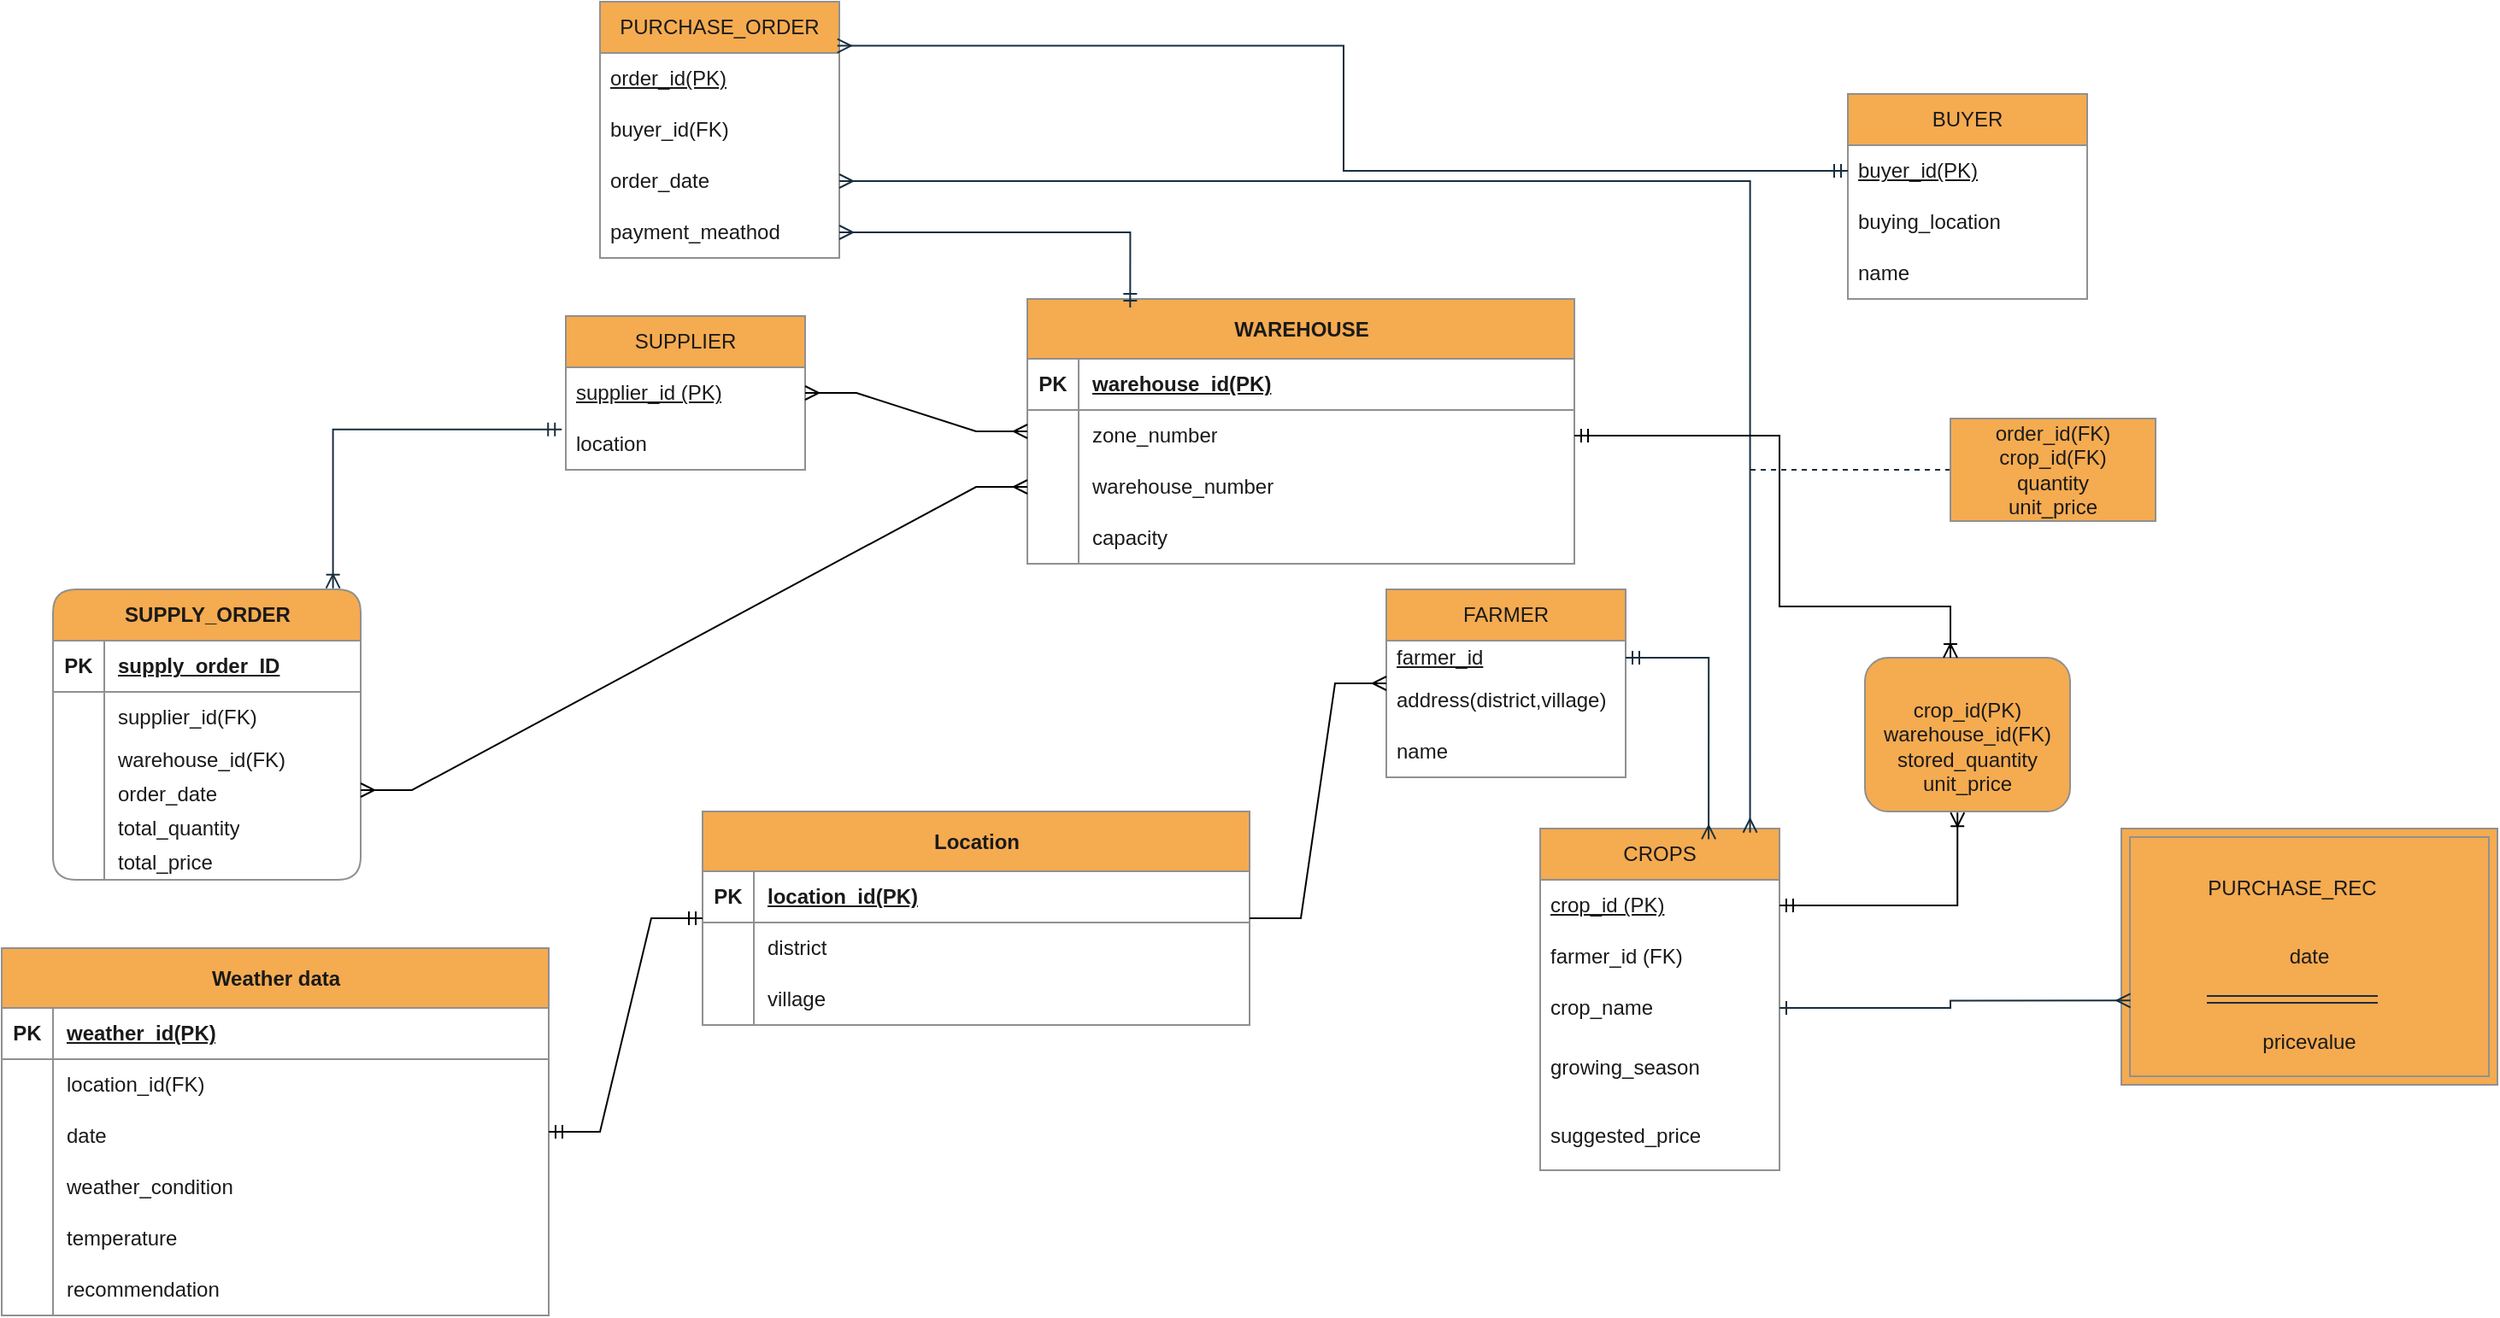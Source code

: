 <mxfile version="25.0.3">
  <diagram name="Page-1" id="OANCLvEyCw6ZL4S_Ftiq">
    <mxGraphModel dx="2550" dy="1837" grid="1" gridSize="10" guides="1" tooltips="1" connect="1" arrows="1" fold="1" page="1" pageScale="1" pageWidth="827" pageHeight="1169" math="0" shadow="0">
      <root>
        <mxCell id="0" />
        <mxCell id="1" parent="0" />
        <mxCell id="FKf2mYU8j4RiyfHHC0_l-1" value="FARMER" style="swimlane;fontStyle=0;childLayout=stackLayout;horizontal=1;startSize=30;horizontalStack=0;resizeParent=1;resizeParentMax=0;resizeLast=0;collapsible=1;marginBottom=0;whiteSpace=wrap;html=1;labelBackgroundColor=none;rounded=0;fillColor=#F5AB50;strokeColor=#909090;fontColor=#1A1A1A;" vertex="1" parent="1">
          <mxGeometry x="440" y="-240" width="140" height="110" as="geometry" />
        </mxCell>
        <mxCell id="FKf2mYU8j4RiyfHHC0_l-2" value="&lt;u&gt;farmer_id&lt;/u&gt;" style="text;strokeColor=none;fillColor=none;align=left;verticalAlign=middle;spacingLeft=4;spacingRight=4;overflow=hidden;points=[[0,0.5],[1,0.5]];portConstraint=eastwest;rotatable=0;whiteSpace=wrap;html=1;labelBackgroundColor=none;rounded=0;fontColor=#1A1A1A;" vertex="1" parent="FKf2mYU8j4RiyfHHC0_l-1">
          <mxGeometry y="30" width="140" height="20" as="geometry" />
        </mxCell>
        <mxCell id="FKf2mYU8j4RiyfHHC0_l-3" value="address(district,village)" style="text;strokeColor=none;fillColor=none;align=left;verticalAlign=middle;spacingLeft=4;spacingRight=4;overflow=hidden;points=[[0,0.5],[1,0.5]];portConstraint=eastwest;rotatable=0;whiteSpace=wrap;html=1;labelBackgroundColor=none;rounded=0;fontColor=#1A1A1A;" vertex="1" parent="FKf2mYU8j4RiyfHHC0_l-1">
          <mxGeometry y="50" width="140" height="30" as="geometry" />
        </mxCell>
        <mxCell id="FKf2mYU8j4RiyfHHC0_l-71" value="name" style="text;strokeColor=none;fillColor=none;align=left;verticalAlign=middle;spacingLeft=4;spacingRight=4;overflow=hidden;points=[[0,0.5],[1,0.5]];portConstraint=eastwest;rotatable=0;whiteSpace=wrap;html=1;labelBackgroundColor=none;rounded=0;fontColor=#1A1A1A;" vertex="1" parent="FKf2mYU8j4RiyfHHC0_l-1">
          <mxGeometry y="80" width="140" height="30" as="geometry" />
        </mxCell>
        <mxCell id="FKf2mYU8j4RiyfHHC0_l-4" value="CROPS" style="swimlane;fontStyle=0;childLayout=stackLayout;horizontal=1;startSize=30;horizontalStack=0;resizeParent=1;resizeParentMax=0;resizeLast=0;collapsible=1;marginBottom=0;whiteSpace=wrap;html=1;labelBackgroundColor=none;rounded=0;fillColor=#F5AB50;strokeColor=#909090;fontColor=#1A1A1A;" vertex="1" parent="1">
          <mxGeometry x="530" y="-100" width="140" height="200" as="geometry" />
        </mxCell>
        <mxCell id="FKf2mYU8j4RiyfHHC0_l-5" value="&lt;u&gt;crop_id (PK)&lt;/u&gt;" style="text;strokeColor=none;fillColor=none;align=left;verticalAlign=middle;spacingLeft=4;spacingRight=4;overflow=hidden;points=[[0,0.5],[1,0.5]];portConstraint=eastwest;rotatable=0;whiteSpace=wrap;html=1;labelBackgroundColor=none;rounded=0;fontColor=#1A1A1A;" vertex="1" parent="FKf2mYU8j4RiyfHHC0_l-4">
          <mxGeometry y="30" width="140" height="30" as="geometry" />
        </mxCell>
        <mxCell id="FKf2mYU8j4RiyfHHC0_l-72" value="farmer_id (FK)" style="text;strokeColor=none;fillColor=none;align=left;verticalAlign=middle;spacingLeft=4;spacingRight=4;overflow=hidden;points=[[0,0.5],[1,0.5]];portConstraint=eastwest;rotatable=0;whiteSpace=wrap;html=1;labelBackgroundColor=none;rounded=0;fontColor=#1A1A1A;" vertex="1" parent="FKf2mYU8j4RiyfHHC0_l-4">
          <mxGeometry y="60" width="140" height="30" as="geometry" />
        </mxCell>
        <mxCell id="FKf2mYU8j4RiyfHHC0_l-6" value="crop_name" style="text;strokeColor=none;fillColor=none;align=left;verticalAlign=middle;spacingLeft=4;spacingRight=4;overflow=hidden;points=[[0,0.5],[1,0.5]];portConstraint=eastwest;rotatable=0;whiteSpace=wrap;html=1;labelBackgroundColor=none;rounded=0;fontColor=#1A1A1A;" vertex="1" parent="FKf2mYU8j4RiyfHHC0_l-4">
          <mxGeometry y="90" width="140" height="30" as="geometry" />
        </mxCell>
        <mxCell id="FKf2mYU8j4RiyfHHC0_l-7" value="growing_season" style="text;strokeColor=none;fillColor=none;align=left;verticalAlign=middle;spacingLeft=4;spacingRight=4;overflow=hidden;points=[[0,0.5],[1,0.5]];portConstraint=eastwest;rotatable=0;whiteSpace=wrap;html=1;labelBackgroundColor=none;rounded=0;fontColor=#1A1A1A;" vertex="1" parent="FKf2mYU8j4RiyfHHC0_l-4">
          <mxGeometry y="120" width="140" height="40" as="geometry" />
        </mxCell>
        <mxCell id="FKf2mYU8j4RiyfHHC0_l-74" value="suggested_price" style="text;strokeColor=none;fillColor=none;align=left;verticalAlign=middle;spacingLeft=4;spacingRight=4;overflow=hidden;points=[[0,0.5],[1,0.5]];portConstraint=eastwest;rotatable=0;whiteSpace=wrap;html=1;labelBackgroundColor=none;rounded=0;fontColor=#1A1A1A;" vertex="1" parent="FKf2mYU8j4RiyfHHC0_l-4">
          <mxGeometry y="160" width="140" height="40" as="geometry" />
        </mxCell>
        <mxCell id="FKf2mYU8j4RiyfHHC0_l-8" style="edgeStyle=orthogonalEdgeStyle;shape=flexArrow;rounded=0;orthogonalLoop=1;jettySize=auto;html=1;exitX=0.5;exitY=1;exitDx=0;exitDy=0;labelBackgroundColor=none;fontColor=default;strokeColor=#182E3E;" edge="1" parent="1">
          <mxGeometry relative="1" as="geometry">
            <mxPoint x="835" y="-120.0" as="sourcePoint" />
            <mxPoint x="835" y="-120.0" as="targetPoint" />
          </mxGeometry>
        </mxCell>
        <mxCell id="FKf2mYU8j4RiyfHHC0_l-9" style="edgeStyle=orthogonalEdgeStyle;shape=flexArrow;rounded=0;orthogonalLoop=1;jettySize=auto;html=1;exitX=0.5;exitY=1;exitDx=0;exitDy=0;labelBackgroundColor=none;fontColor=default;strokeColor=#182E3E;" edge="1" parent="1">
          <mxGeometry relative="1" as="geometry">
            <mxPoint x="835" y="-120.0" as="sourcePoint" />
            <mxPoint x="835" y="-120.0" as="targetPoint" />
          </mxGeometry>
        </mxCell>
        <mxCell id="FKf2mYU8j4RiyfHHC0_l-14" value="SUPPLIER" style="swimlane;fontStyle=0;childLayout=stackLayout;horizontal=1;startSize=30;horizontalStack=0;resizeParent=1;resizeParentMax=0;resizeLast=0;collapsible=1;marginBottom=0;whiteSpace=wrap;html=1;labelBackgroundColor=none;rounded=0;fillColor=#F5AB50;strokeColor=#909090;fontColor=#1A1A1A;" vertex="1" parent="1">
          <mxGeometry x="-40" y="-400" width="140" height="90" as="geometry" />
        </mxCell>
        <mxCell id="FKf2mYU8j4RiyfHHC0_l-15" value="&lt;u&gt;supplier_id (PK)&lt;/u&gt;" style="text;strokeColor=none;fillColor=none;align=left;verticalAlign=middle;spacingLeft=4;spacingRight=4;overflow=hidden;points=[[0,0.5],[1,0.5]];portConstraint=eastwest;rotatable=0;whiteSpace=wrap;html=1;labelBackgroundColor=none;rounded=0;fontColor=#1A1A1A;" vertex="1" parent="FKf2mYU8j4RiyfHHC0_l-14">
          <mxGeometry y="30" width="140" height="30" as="geometry" />
        </mxCell>
        <mxCell id="FKf2mYU8j4RiyfHHC0_l-16" value="location" style="text;strokeColor=none;fillColor=none;align=left;verticalAlign=middle;spacingLeft=4;spacingRight=4;overflow=hidden;points=[[0,0.5],[1,0.5]];portConstraint=eastwest;rotatable=0;whiteSpace=wrap;html=1;labelBackgroundColor=none;rounded=0;fontColor=#1A1A1A;" vertex="1" parent="FKf2mYU8j4RiyfHHC0_l-14">
          <mxGeometry y="60" width="140" height="30" as="geometry" />
        </mxCell>
        <mxCell id="FKf2mYU8j4RiyfHHC0_l-18" value="PURCHASE_ORDER" style="swimlane;fontStyle=0;childLayout=stackLayout;horizontal=1;startSize=30;horizontalStack=0;resizeParent=1;resizeParentMax=0;resizeLast=0;collapsible=1;marginBottom=0;whiteSpace=wrap;html=1;labelBackgroundColor=none;rounded=0;fillColor=#F5AB50;strokeColor=#909090;fontColor=#1A1A1A;" vertex="1" parent="1">
          <mxGeometry x="-20" y="-584" width="140" height="150" as="geometry" />
        </mxCell>
        <mxCell id="FKf2mYU8j4RiyfHHC0_l-19" value="&lt;u&gt;order_id(PK)&lt;/u&gt;" style="text;strokeColor=none;fillColor=none;align=left;verticalAlign=middle;spacingLeft=4;spacingRight=4;overflow=hidden;points=[[0,0.5],[1,0.5]];portConstraint=eastwest;rotatable=0;whiteSpace=wrap;html=1;labelBackgroundColor=none;rounded=0;fontColor=#1A1A1A;" vertex="1" parent="FKf2mYU8j4RiyfHHC0_l-18">
          <mxGeometry y="30" width="140" height="30" as="geometry" />
        </mxCell>
        <mxCell id="FKf2mYU8j4RiyfHHC0_l-78" value="buyer_id(FK)" style="text;strokeColor=none;fillColor=none;align=left;verticalAlign=middle;spacingLeft=4;spacingRight=4;overflow=hidden;points=[[0,0.5],[1,0.5]];portConstraint=eastwest;rotatable=0;whiteSpace=wrap;html=1;labelBackgroundColor=none;rounded=0;fontColor=#1A1A1A;" vertex="1" parent="FKf2mYU8j4RiyfHHC0_l-18">
          <mxGeometry y="60" width="140" height="30" as="geometry" />
        </mxCell>
        <mxCell id="FKf2mYU8j4RiyfHHC0_l-20" value="order_date" style="text;strokeColor=none;fillColor=none;align=left;verticalAlign=middle;spacingLeft=4;spacingRight=4;overflow=hidden;points=[[0,0.5],[1,0.5]];portConstraint=eastwest;rotatable=0;whiteSpace=wrap;html=1;labelBackgroundColor=none;rounded=0;fontColor=#1A1A1A;" vertex="1" parent="FKf2mYU8j4RiyfHHC0_l-18">
          <mxGeometry y="90" width="140" height="30" as="geometry" />
        </mxCell>
        <mxCell id="FKf2mYU8j4RiyfHHC0_l-21" value="payment_meathod" style="text;strokeColor=none;fillColor=none;align=left;verticalAlign=middle;spacingLeft=4;spacingRight=4;overflow=hidden;points=[[0,0.5],[1,0.5]];portConstraint=eastwest;rotatable=0;whiteSpace=wrap;html=1;labelBackgroundColor=none;rounded=0;fontColor=#1A1A1A;" vertex="1" parent="FKf2mYU8j4RiyfHHC0_l-18">
          <mxGeometry y="120" width="140" height="30" as="geometry" />
        </mxCell>
        <mxCell id="FKf2mYU8j4RiyfHHC0_l-22" value="BUYER" style="swimlane;fontStyle=0;childLayout=stackLayout;horizontal=1;startSize=30;horizontalStack=0;resizeParent=1;resizeParentMax=0;resizeLast=0;collapsible=1;marginBottom=0;whiteSpace=wrap;html=1;labelBackgroundColor=none;rounded=0;fillColor=#F5AB50;strokeColor=#909090;fontColor=#1A1A1A;" vertex="1" parent="1">
          <mxGeometry x="710" y="-530" width="140" height="120" as="geometry" />
        </mxCell>
        <mxCell id="FKf2mYU8j4RiyfHHC0_l-23" value="&lt;u&gt;buyer_id(PK)&lt;/u&gt;" style="text;strokeColor=none;fillColor=none;align=left;verticalAlign=middle;spacingLeft=4;spacingRight=4;overflow=hidden;points=[[0,0.5],[1,0.5]];portConstraint=eastwest;rotatable=0;whiteSpace=wrap;html=1;labelBackgroundColor=none;rounded=0;fontColor=#1A1A1A;" vertex="1" parent="FKf2mYU8j4RiyfHHC0_l-22">
          <mxGeometry y="30" width="140" height="30" as="geometry" />
        </mxCell>
        <mxCell id="FKf2mYU8j4RiyfHHC0_l-24" value="buying_location" style="text;strokeColor=none;fillColor=none;align=left;verticalAlign=middle;spacingLeft=4;spacingRight=4;overflow=hidden;points=[[0,0.5],[1,0.5]];portConstraint=eastwest;rotatable=0;whiteSpace=wrap;html=1;labelBackgroundColor=none;rounded=0;fontColor=#1A1A1A;" vertex="1" parent="FKf2mYU8j4RiyfHHC0_l-22">
          <mxGeometry y="60" width="140" height="30" as="geometry" />
        </mxCell>
        <mxCell id="FKf2mYU8j4RiyfHHC0_l-77" value="name" style="text;strokeColor=none;fillColor=none;align=left;verticalAlign=middle;spacingLeft=4;spacingRight=4;overflow=hidden;points=[[0,0.5],[1,0.5]];portConstraint=eastwest;rotatable=0;whiteSpace=wrap;html=1;labelBackgroundColor=none;rounded=0;fontColor=#1A1A1A;" vertex="1" parent="FKf2mYU8j4RiyfHHC0_l-22">
          <mxGeometry y="90" width="140" height="30" as="geometry" />
        </mxCell>
        <mxCell id="FKf2mYU8j4RiyfHHC0_l-25" style="edgeStyle=orthogonalEdgeStyle;rounded=0;orthogonalLoop=1;jettySize=auto;html=1;entryX=-0.017;entryY=0.212;entryDx=0;entryDy=0;entryPerimeter=0;startArrow=ERoneToMany;startFill=0;endArrow=ERmandOne;endFill=0;exitX=0.91;exitY=-0.004;exitDx=0;exitDy=0;exitPerimeter=0;labelBackgroundColor=none;fontColor=default;strokeColor=#182E3E;" edge="1" parent="1" source="FKf2mYU8j4RiyfHHC0_l-28" target="FKf2mYU8j4RiyfHHC0_l-16">
          <mxGeometry relative="1" as="geometry">
            <mxPoint x="-150" y="-205" as="sourcePoint" />
          </mxGeometry>
        </mxCell>
        <mxCell id="FKf2mYU8j4RiyfHHC0_l-27" style="edgeStyle=orthogonalEdgeStyle;rounded=0;orthogonalLoop=1;jettySize=auto;html=1;exitX=0;exitY=0.5;exitDx=0;exitDy=0;entryX=0.992;entryY=0.172;entryDx=0;entryDy=0;entryPerimeter=0;endArrow=ERmany;endFill=0;startArrow=ERmandOne;startFill=0;labelBackgroundColor=none;fontColor=default;strokeColor=#182E3E;" edge="1" parent="1" source="FKf2mYU8j4RiyfHHC0_l-23" target="FKf2mYU8j4RiyfHHC0_l-18">
          <mxGeometry relative="1" as="geometry" />
        </mxCell>
        <mxCell id="FKf2mYU8j4RiyfHHC0_l-28" value="SUPPLY_ORDER" style="shape=table;startSize=30;container=1;collapsible=1;childLayout=tableLayout;fixedRows=1;rowLines=0;fontStyle=1;align=center;resizeLast=1;html=1;labelBackgroundColor=none;rounded=1;fillColor=#F5AB50;strokeColor=#909090;fontColor=#1A1A1A;" vertex="1" parent="1">
          <mxGeometry x="-340" y="-240" width="180" height="170" as="geometry" />
        </mxCell>
        <mxCell id="FKf2mYU8j4RiyfHHC0_l-29" value="" style="shape=tableRow;horizontal=0;startSize=0;swimlaneHead=0;swimlaneBody=0;fillColor=none;collapsible=0;dropTarget=0;points=[[0,0.5],[1,0.5]];portConstraint=eastwest;top=0;left=0;right=0;bottom=1;labelBackgroundColor=none;rounded=0;strokeColor=#909090;fontColor=#1A1A1A;" vertex="1" parent="FKf2mYU8j4RiyfHHC0_l-28">
          <mxGeometry y="30" width="180" height="30" as="geometry" />
        </mxCell>
        <mxCell id="FKf2mYU8j4RiyfHHC0_l-30" value="PK" style="shape=partialRectangle;connectable=0;fillColor=none;top=0;left=0;bottom=0;right=0;fontStyle=1;overflow=hidden;whiteSpace=wrap;html=1;labelBackgroundColor=none;rounded=0;strokeColor=#909090;fontColor=#1A1A1A;" vertex="1" parent="FKf2mYU8j4RiyfHHC0_l-29">
          <mxGeometry width="30" height="30" as="geometry">
            <mxRectangle width="30" height="30" as="alternateBounds" />
          </mxGeometry>
        </mxCell>
        <mxCell id="FKf2mYU8j4RiyfHHC0_l-31" value="supply_order_ID" style="shape=partialRectangle;connectable=0;fillColor=none;top=0;left=0;bottom=0;right=0;align=left;spacingLeft=6;fontStyle=5;overflow=hidden;whiteSpace=wrap;html=1;labelBackgroundColor=none;rounded=0;strokeColor=#909090;fontColor=#1A1A1A;" vertex="1" parent="FKf2mYU8j4RiyfHHC0_l-29">
          <mxGeometry x="30" width="150" height="30" as="geometry">
            <mxRectangle width="150" height="30" as="alternateBounds" />
          </mxGeometry>
        </mxCell>
        <mxCell id="FKf2mYU8j4RiyfHHC0_l-32" value="" style="shape=tableRow;horizontal=0;startSize=0;swimlaneHead=0;swimlaneBody=0;fillColor=none;collapsible=0;dropTarget=0;points=[[0,0.5],[1,0.5]];portConstraint=eastwest;top=0;left=0;right=0;bottom=0;labelBackgroundColor=none;rounded=0;strokeColor=#909090;fontColor=#1A1A1A;" vertex="1" parent="FKf2mYU8j4RiyfHHC0_l-28">
          <mxGeometry y="60" width="180" height="30" as="geometry" />
        </mxCell>
        <mxCell id="FKf2mYU8j4RiyfHHC0_l-33" value="" style="shape=partialRectangle;connectable=0;fillColor=none;top=0;left=0;bottom=0;right=0;editable=1;overflow=hidden;whiteSpace=wrap;html=1;labelBackgroundColor=none;rounded=0;strokeColor=#909090;fontColor=#1A1A1A;" vertex="1" parent="FKf2mYU8j4RiyfHHC0_l-32">
          <mxGeometry width="30" height="30" as="geometry">
            <mxRectangle width="30" height="30" as="alternateBounds" />
          </mxGeometry>
        </mxCell>
        <mxCell id="FKf2mYU8j4RiyfHHC0_l-34" value="supplier_id(FK)" style="shape=partialRectangle;connectable=0;fillColor=none;top=0;left=0;bottom=0;right=0;align=left;spacingLeft=6;overflow=hidden;whiteSpace=wrap;html=1;labelBackgroundColor=none;rounded=0;strokeColor=#909090;fontColor=#1A1A1A;" vertex="1" parent="FKf2mYU8j4RiyfHHC0_l-32">
          <mxGeometry x="30" width="150" height="30" as="geometry">
            <mxRectangle width="150" height="30" as="alternateBounds" />
          </mxGeometry>
        </mxCell>
        <mxCell id="FKf2mYU8j4RiyfHHC0_l-35" value="" style="shape=tableRow;horizontal=0;startSize=0;swimlaneHead=0;swimlaneBody=0;fillColor=none;collapsible=0;dropTarget=0;points=[[0,0.5],[1,0.5]];portConstraint=eastwest;top=0;left=0;right=0;bottom=0;labelBackgroundColor=none;rounded=0;strokeColor=#909090;fontColor=#1A1A1A;" vertex="1" parent="FKf2mYU8j4RiyfHHC0_l-28">
          <mxGeometry y="90" width="180" height="20" as="geometry" />
        </mxCell>
        <mxCell id="FKf2mYU8j4RiyfHHC0_l-36" value="" style="shape=partialRectangle;connectable=0;fillColor=none;top=0;left=0;bottom=0;right=0;editable=1;overflow=hidden;whiteSpace=wrap;html=1;labelBackgroundColor=none;rounded=0;strokeColor=#909090;fontColor=#1A1A1A;" vertex="1" parent="FKf2mYU8j4RiyfHHC0_l-35">
          <mxGeometry width="30" height="20" as="geometry">
            <mxRectangle width="30" height="20" as="alternateBounds" />
          </mxGeometry>
        </mxCell>
        <mxCell id="FKf2mYU8j4RiyfHHC0_l-37" value="warehouse_id(FK)" style="shape=partialRectangle;connectable=0;fillColor=none;top=0;left=0;bottom=0;right=0;align=left;spacingLeft=6;overflow=hidden;whiteSpace=wrap;html=1;labelBackgroundColor=none;rounded=0;strokeColor=#909090;fontColor=#1A1A1A;" vertex="1" parent="FKf2mYU8j4RiyfHHC0_l-35">
          <mxGeometry x="30" width="150" height="20" as="geometry">
            <mxRectangle width="150" height="20" as="alternateBounds" />
          </mxGeometry>
        </mxCell>
        <mxCell id="FKf2mYU8j4RiyfHHC0_l-82" style="shape=tableRow;horizontal=0;startSize=0;swimlaneHead=0;swimlaneBody=0;fillColor=none;collapsible=0;dropTarget=0;points=[[0,0.5],[1,0.5]];portConstraint=eastwest;top=0;left=0;right=0;bottom=0;labelBackgroundColor=none;rounded=0;strokeColor=#909090;fontColor=#1A1A1A;" vertex="1" parent="FKf2mYU8j4RiyfHHC0_l-28">
          <mxGeometry y="110" width="180" height="20" as="geometry" />
        </mxCell>
        <mxCell id="FKf2mYU8j4RiyfHHC0_l-83" style="shape=partialRectangle;connectable=0;fillColor=none;top=0;left=0;bottom=0;right=0;editable=1;overflow=hidden;whiteSpace=wrap;html=1;labelBackgroundColor=none;rounded=0;strokeColor=#909090;fontColor=#1A1A1A;" vertex="1" parent="FKf2mYU8j4RiyfHHC0_l-82">
          <mxGeometry width="30" height="20" as="geometry">
            <mxRectangle width="30" height="20" as="alternateBounds" />
          </mxGeometry>
        </mxCell>
        <mxCell id="FKf2mYU8j4RiyfHHC0_l-84" value="order_date" style="shape=partialRectangle;connectable=0;fillColor=none;top=0;left=0;bottom=0;right=0;align=left;spacingLeft=6;overflow=hidden;whiteSpace=wrap;html=1;labelBackgroundColor=none;rounded=0;strokeColor=#909090;fontColor=#1A1A1A;" vertex="1" parent="FKf2mYU8j4RiyfHHC0_l-82">
          <mxGeometry x="30" width="150" height="20" as="geometry">
            <mxRectangle width="150" height="20" as="alternateBounds" />
          </mxGeometry>
        </mxCell>
        <mxCell id="FKf2mYU8j4RiyfHHC0_l-79" style="shape=tableRow;horizontal=0;startSize=0;swimlaneHead=0;swimlaneBody=0;fillColor=none;collapsible=0;dropTarget=0;points=[[0,0.5],[1,0.5]];portConstraint=eastwest;top=0;left=0;right=0;bottom=0;labelBackgroundColor=none;rounded=0;strokeColor=#909090;fontColor=#1A1A1A;" vertex="1" parent="FKf2mYU8j4RiyfHHC0_l-28">
          <mxGeometry y="130" width="180" height="20" as="geometry" />
        </mxCell>
        <mxCell id="FKf2mYU8j4RiyfHHC0_l-80" style="shape=partialRectangle;connectable=0;fillColor=none;top=0;left=0;bottom=0;right=0;editable=1;overflow=hidden;whiteSpace=wrap;html=1;labelBackgroundColor=none;rounded=0;strokeColor=#909090;fontColor=#1A1A1A;" vertex="1" parent="FKf2mYU8j4RiyfHHC0_l-79">
          <mxGeometry width="30" height="20" as="geometry">
            <mxRectangle width="30" height="20" as="alternateBounds" />
          </mxGeometry>
        </mxCell>
        <mxCell id="FKf2mYU8j4RiyfHHC0_l-81" value="total_quantity" style="shape=partialRectangle;connectable=0;fillColor=none;top=0;left=0;bottom=0;right=0;align=left;spacingLeft=6;overflow=hidden;whiteSpace=wrap;html=1;labelBackgroundColor=none;rounded=0;strokeColor=#909090;fontColor=#1A1A1A;" vertex="1" parent="FKf2mYU8j4RiyfHHC0_l-79">
          <mxGeometry x="30" width="150" height="20" as="geometry">
            <mxRectangle width="150" height="20" as="alternateBounds" />
          </mxGeometry>
        </mxCell>
        <mxCell id="FKf2mYU8j4RiyfHHC0_l-85" style="shape=tableRow;horizontal=0;startSize=0;swimlaneHead=0;swimlaneBody=0;fillColor=none;collapsible=0;dropTarget=0;points=[[0,0.5],[1,0.5]];portConstraint=eastwest;top=0;left=0;right=0;bottom=0;labelBackgroundColor=none;rounded=0;strokeColor=#909090;fontColor=#1A1A1A;" vertex="1" parent="FKf2mYU8j4RiyfHHC0_l-28">
          <mxGeometry y="150" width="180" height="20" as="geometry" />
        </mxCell>
        <mxCell id="FKf2mYU8j4RiyfHHC0_l-86" style="shape=partialRectangle;connectable=0;fillColor=none;top=0;left=0;bottom=0;right=0;editable=1;overflow=hidden;whiteSpace=wrap;html=1;labelBackgroundColor=none;rounded=0;strokeColor=#909090;fontColor=#1A1A1A;" vertex="1" parent="FKf2mYU8j4RiyfHHC0_l-85">
          <mxGeometry width="30" height="20" as="geometry">
            <mxRectangle width="30" height="20" as="alternateBounds" />
          </mxGeometry>
        </mxCell>
        <mxCell id="FKf2mYU8j4RiyfHHC0_l-87" value="total_price" style="shape=partialRectangle;connectable=0;fillColor=none;top=0;left=0;bottom=0;right=0;align=left;spacingLeft=6;overflow=hidden;whiteSpace=wrap;html=1;labelBackgroundColor=none;rounded=0;strokeColor=#909090;fontColor=#1A1A1A;" vertex="1" parent="FKf2mYU8j4RiyfHHC0_l-85">
          <mxGeometry x="30" width="150" height="20" as="geometry">
            <mxRectangle width="150" height="20" as="alternateBounds" />
          </mxGeometry>
        </mxCell>
        <mxCell id="FKf2mYU8j4RiyfHHC0_l-39" style="edgeStyle=orthogonalEdgeStyle;rounded=0;orthogonalLoop=1;jettySize=auto;html=1;entryX=0.877;entryY=0.012;entryDx=0;entryDy=0;entryPerimeter=0;endArrow=ERmany;endFill=0;startArrow=ERmany;startFill=0;labelBackgroundColor=none;fontColor=default;strokeColor=#182E3E;" edge="1" parent="1" source="FKf2mYU8j4RiyfHHC0_l-20" target="FKf2mYU8j4RiyfHHC0_l-4">
          <mxGeometry relative="1" as="geometry" />
        </mxCell>
        <mxCell id="FKf2mYU8j4RiyfHHC0_l-40" value="WAREHOUSE" style="shape=table;startSize=35;container=1;collapsible=1;childLayout=tableLayout;fixedRows=1;rowLines=0;fontStyle=1;align=center;resizeLast=1;html=1;labelBackgroundColor=none;rounded=0;fillColor=#F5AB50;strokeColor=#909090;fontColor=#1A1A1A;" vertex="1" parent="1">
          <mxGeometry x="230" y="-410" width="320" height="155" as="geometry" />
        </mxCell>
        <mxCell id="FKf2mYU8j4RiyfHHC0_l-41" value="" style="shape=tableRow;horizontal=0;startSize=0;swimlaneHead=0;swimlaneBody=0;fillColor=none;collapsible=0;dropTarget=0;points=[[0,0.5],[1,0.5]];portConstraint=eastwest;top=0;left=0;right=0;bottom=1;labelBackgroundColor=none;rounded=0;strokeColor=#909090;fontColor=#1A1A1A;" vertex="1" parent="FKf2mYU8j4RiyfHHC0_l-40">
          <mxGeometry y="35" width="320" height="30" as="geometry" />
        </mxCell>
        <mxCell id="FKf2mYU8j4RiyfHHC0_l-42" value="PK" style="shape=partialRectangle;connectable=0;fillColor=none;top=0;left=0;bottom=0;right=0;fontStyle=1;overflow=hidden;whiteSpace=wrap;html=1;labelBackgroundColor=none;rounded=0;strokeColor=#909090;fontColor=#1A1A1A;" vertex="1" parent="FKf2mYU8j4RiyfHHC0_l-41">
          <mxGeometry width="30" height="30" as="geometry">
            <mxRectangle width="30" height="30" as="alternateBounds" />
          </mxGeometry>
        </mxCell>
        <mxCell id="FKf2mYU8j4RiyfHHC0_l-43" value="warehouse_id(PK)" style="shape=partialRectangle;connectable=0;fillColor=none;top=0;left=0;bottom=0;right=0;align=left;spacingLeft=6;fontStyle=5;overflow=hidden;whiteSpace=wrap;html=1;labelBackgroundColor=none;rounded=0;strokeColor=#909090;fontColor=#1A1A1A;" vertex="1" parent="FKf2mYU8j4RiyfHHC0_l-41">
          <mxGeometry x="30" width="290" height="30" as="geometry">
            <mxRectangle width="290" height="30" as="alternateBounds" />
          </mxGeometry>
        </mxCell>
        <mxCell id="FKf2mYU8j4RiyfHHC0_l-44" value="" style="shape=tableRow;horizontal=0;startSize=0;swimlaneHead=0;swimlaneBody=0;fillColor=none;collapsible=0;dropTarget=0;points=[[0,0.5],[1,0.5]];portConstraint=eastwest;top=0;left=0;right=0;bottom=0;labelBackgroundColor=none;rounded=0;strokeColor=#909090;fontColor=#1A1A1A;" vertex="1" parent="FKf2mYU8j4RiyfHHC0_l-40">
          <mxGeometry y="65" width="320" height="30" as="geometry" />
        </mxCell>
        <mxCell id="FKf2mYU8j4RiyfHHC0_l-45" value="" style="shape=partialRectangle;connectable=0;fillColor=none;top=0;left=0;bottom=0;right=0;editable=1;overflow=hidden;whiteSpace=wrap;html=1;labelBackgroundColor=none;rounded=0;strokeColor=#909090;fontColor=#1A1A1A;" vertex="1" parent="FKf2mYU8j4RiyfHHC0_l-44">
          <mxGeometry width="30" height="30" as="geometry">
            <mxRectangle width="30" height="30" as="alternateBounds" />
          </mxGeometry>
        </mxCell>
        <mxCell id="FKf2mYU8j4RiyfHHC0_l-46" value="zone_number" style="shape=partialRectangle;connectable=0;fillColor=none;top=0;left=0;bottom=0;right=0;align=left;spacingLeft=6;overflow=hidden;whiteSpace=wrap;html=1;labelBackgroundColor=none;rounded=0;strokeColor=#909090;fontColor=#1A1A1A;" vertex="1" parent="FKf2mYU8j4RiyfHHC0_l-44">
          <mxGeometry x="30" width="290" height="30" as="geometry">
            <mxRectangle width="290" height="30" as="alternateBounds" />
          </mxGeometry>
        </mxCell>
        <mxCell id="FKf2mYU8j4RiyfHHC0_l-47" value="" style="shape=tableRow;horizontal=0;startSize=0;swimlaneHead=0;swimlaneBody=0;fillColor=none;collapsible=0;dropTarget=0;points=[[0,0.5],[1,0.5]];portConstraint=eastwest;top=0;left=0;right=0;bottom=0;labelBackgroundColor=none;rounded=0;strokeColor=#909090;fontColor=#1A1A1A;" vertex="1" parent="FKf2mYU8j4RiyfHHC0_l-40">
          <mxGeometry y="95" width="320" height="30" as="geometry" />
        </mxCell>
        <mxCell id="FKf2mYU8j4RiyfHHC0_l-48" value="" style="shape=partialRectangle;connectable=0;fillColor=none;top=0;left=0;bottom=0;right=0;editable=1;overflow=hidden;whiteSpace=wrap;html=1;labelBackgroundColor=none;rounded=0;strokeColor=#909090;fontColor=#1A1A1A;" vertex="1" parent="FKf2mYU8j4RiyfHHC0_l-47">
          <mxGeometry width="30" height="30" as="geometry">
            <mxRectangle width="30" height="30" as="alternateBounds" />
          </mxGeometry>
        </mxCell>
        <mxCell id="FKf2mYU8j4RiyfHHC0_l-49" value="warehouse_number" style="shape=partialRectangle;connectable=0;fillColor=none;top=0;left=0;bottom=0;right=0;align=left;spacingLeft=6;overflow=hidden;whiteSpace=wrap;html=1;labelBackgroundColor=none;rounded=0;strokeColor=#909090;fontColor=#1A1A1A;" vertex="1" parent="FKf2mYU8j4RiyfHHC0_l-47">
          <mxGeometry x="30" width="290" height="30" as="geometry">
            <mxRectangle width="290" height="30" as="alternateBounds" />
          </mxGeometry>
        </mxCell>
        <mxCell id="FKf2mYU8j4RiyfHHC0_l-50" value="" style="shape=tableRow;horizontal=0;startSize=0;swimlaneHead=0;swimlaneBody=0;fillColor=none;collapsible=0;dropTarget=0;points=[[0,0.5],[1,0.5]];portConstraint=eastwest;top=0;left=0;right=0;bottom=0;labelBackgroundColor=none;rounded=0;strokeColor=#909090;fontColor=#1A1A1A;" vertex="1" parent="FKf2mYU8j4RiyfHHC0_l-40">
          <mxGeometry y="125" width="320" height="30" as="geometry" />
        </mxCell>
        <mxCell id="FKf2mYU8j4RiyfHHC0_l-51" value="" style="shape=partialRectangle;connectable=0;fillColor=none;top=0;left=0;bottom=0;right=0;editable=1;overflow=hidden;whiteSpace=wrap;html=1;labelBackgroundColor=none;rounded=0;strokeColor=#909090;fontColor=#1A1A1A;" vertex="1" parent="FKf2mYU8j4RiyfHHC0_l-50">
          <mxGeometry width="30" height="30" as="geometry">
            <mxRectangle width="30" height="30" as="alternateBounds" />
          </mxGeometry>
        </mxCell>
        <mxCell id="FKf2mYU8j4RiyfHHC0_l-52" value="capacity" style="shape=partialRectangle;connectable=0;fillColor=none;top=0;left=0;bottom=0;right=0;align=left;spacingLeft=6;overflow=hidden;whiteSpace=wrap;html=1;labelBackgroundColor=none;rounded=0;strokeColor=#909090;fontColor=#1A1A1A;" vertex="1" parent="FKf2mYU8j4RiyfHHC0_l-50">
          <mxGeometry x="30" width="290" height="30" as="geometry">
            <mxRectangle width="290" height="30" as="alternateBounds" />
          </mxGeometry>
        </mxCell>
        <mxCell id="FKf2mYU8j4RiyfHHC0_l-53" style="edgeStyle=orthogonalEdgeStyle;rounded=0;orthogonalLoop=1;jettySize=auto;html=1;exitX=1;exitY=0.5;exitDx=0;exitDy=0;entryX=0.188;entryY=0.032;entryDx=0;entryDy=0;entryPerimeter=0;endArrow=ERmandOne;endFill=0;startArrow=ERmany;startFill=0;labelBackgroundColor=none;fontColor=default;strokeColor=#182E3E;" edge="1" parent="1" source="FKf2mYU8j4RiyfHHC0_l-21" target="FKf2mYU8j4RiyfHHC0_l-40">
          <mxGeometry relative="1" as="geometry">
            <mxPoint x="260" y="-410" as="targetPoint" />
          </mxGeometry>
        </mxCell>
        <mxCell id="FKf2mYU8j4RiyfHHC0_l-55" value="date" style="shape=ext;margin=3;double=1;whiteSpace=wrap;html=1;align=center;labelBackgroundColor=none;rounded=0;fillColor=#F5AB50;strokeColor=#909090;fontColor=#1A1A1A;" vertex="1" parent="1">
          <mxGeometry x="870" y="-100" width="220" height="150" as="geometry" />
        </mxCell>
        <mxCell id="FKf2mYU8j4RiyfHHC0_l-58" value="" style="shape=link;html=1;rounded=0;labelBackgroundColor=none;fontColor=default;strokeColor=#182E3E;" edge="1" parent="1">
          <mxGeometry width="100" relative="1" as="geometry">
            <mxPoint x="920" as="sourcePoint" />
            <mxPoint x="1020" as="targetPoint" />
          </mxGeometry>
        </mxCell>
        <mxCell id="FKf2mYU8j4RiyfHHC0_l-59" value="&lt;font style=&quot;font-size: 12px;&quot;&gt;pricevalue&lt;/font&gt;" style="text;html=1;align=center;verticalAlign=middle;whiteSpace=wrap;rounded=0;labelBackgroundColor=none;fontColor=#1A1A1A;" vertex="1" parent="1">
          <mxGeometry x="950" y="10" width="60" height="30" as="geometry" />
        </mxCell>
        <mxCell id="FKf2mYU8j4RiyfHHC0_l-60" style="edgeStyle=orthogonalEdgeStyle;rounded=0;orthogonalLoop=1;jettySize=auto;html=1;entryX=0.024;entryY=0.671;entryDx=0;entryDy=0;entryPerimeter=0;startArrow=ERone;startFill=0;endArrow=ERmany;endFill=0;jumpSize=12;labelBackgroundColor=none;fontColor=default;strokeColor=#182E3E;" edge="1" parent="1" source="FKf2mYU8j4RiyfHHC0_l-6" target="FKf2mYU8j4RiyfHHC0_l-55">
          <mxGeometry relative="1" as="geometry" />
        </mxCell>
        <mxCell id="FKf2mYU8j4RiyfHHC0_l-61" style="edgeStyle=orthogonalEdgeStyle;rounded=0;orthogonalLoop=1;jettySize=auto;html=1;dashed=1;endArrow=none;endFill=0;labelBackgroundColor=none;fontColor=default;strokeColor=#182E3E;" edge="1" parent="1" source="FKf2mYU8j4RiyfHHC0_l-62">
          <mxGeometry relative="1" as="geometry">
            <mxPoint x="650" y="-310.0" as="targetPoint" />
          </mxGeometry>
        </mxCell>
        <mxCell id="FKf2mYU8j4RiyfHHC0_l-62" value="order_id(FK)&lt;br&gt;crop_id(FK)&lt;br&gt;quantity&lt;div&gt;unit_price&lt;/div&gt;" style="rounded=0;whiteSpace=wrap;html=1;labelBackgroundColor=none;fillColor=#F5AB50;strokeColor=#909090;fontColor=#1A1A1A;" vertex="1" parent="1">
          <mxGeometry x="770" y="-340" width="120" height="60" as="geometry" />
        </mxCell>
        <mxCell id="FKf2mYU8j4RiyfHHC0_l-63" value="PURCHASE_REC" style="text;html=1;align=center;verticalAlign=middle;whiteSpace=wrap;rounded=0;labelBackgroundColor=none;fontColor=#1A1A1A;" vertex="1" parent="1">
          <mxGeometry x="940" y="-80" width="60" height="30" as="geometry" />
        </mxCell>
        <mxCell id="FKf2mYU8j4RiyfHHC0_l-64" value="&lt;div&gt;&lt;br&gt;&lt;/div&gt;&lt;div&gt;crop_id(PK)&lt;/div&gt;warehouse_id(FK)&lt;br&gt;&lt;div&gt;stored_quantity&lt;/div&gt;&lt;div&gt;unit_price&lt;/div&gt;" style="rounded=1;whiteSpace=wrap;html=1;labelBackgroundColor=none;fillColor=#F5AB50;strokeColor=#909090;fontColor=#1A1A1A;" vertex="1" parent="1">
          <mxGeometry x="720" y="-200" width="120" height="90" as="geometry" />
        </mxCell>
        <mxCell id="FKf2mYU8j4RiyfHHC0_l-65" style="edgeStyle=orthogonalEdgeStyle;rounded=0;orthogonalLoop=1;jettySize=auto;html=1;entryX=0.704;entryY=0.031;entryDx=0;entryDy=0;entryPerimeter=0;endArrow=ERmany;endFill=0;startArrow=ERmandOne;startFill=0;labelBackgroundColor=none;strokeColor=#182E3E;fontColor=default;" edge="1" parent="1" source="FKf2mYU8j4RiyfHHC0_l-2" target="FKf2mYU8j4RiyfHHC0_l-4">
          <mxGeometry relative="1" as="geometry" />
        </mxCell>
        <mxCell id="FKf2mYU8j4RiyfHHC0_l-66" style="edgeStyle=orthogonalEdgeStyle;rounded=0;orthogonalLoop=1;jettySize=auto;html=1;entryX=0.451;entryY=1.007;entryDx=0;entryDy=0;entryPerimeter=0;endArrow=ERoneToMany;endFill=0;startArrow=ERmandOne;startFill=0;" edge="1" parent="1" source="FKf2mYU8j4RiyfHHC0_l-5" target="FKf2mYU8j4RiyfHHC0_l-64">
          <mxGeometry relative="1" as="geometry" />
        </mxCell>
        <mxCell id="FKf2mYU8j4RiyfHHC0_l-67" style="edgeStyle=orthogonalEdgeStyle;rounded=0;orthogonalLoop=1;jettySize=auto;html=1;endArrow=ERoneToMany;endFill=0;startArrow=ERmandOne;startFill=0;" edge="1" parent="1" source="FKf2mYU8j4RiyfHHC0_l-44" target="FKf2mYU8j4RiyfHHC0_l-64">
          <mxGeometry relative="1" as="geometry">
            <Array as="points">
              <mxPoint x="670" y="-330" />
              <mxPoint x="670" y="-230" />
              <mxPoint x="770" y="-230" />
            </Array>
          </mxGeometry>
        </mxCell>
        <mxCell id="FKf2mYU8j4RiyfHHC0_l-76" value="" style="edgeStyle=entityRelationEdgeStyle;fontSize=12;html=1;endArrow=ERmany;startArrow=ERmany;rounded=0;" edge="1" parent="1" source="FKf2mYU8j4RiyfHHC0_l-14" target="FKf2mYU8j4RiyfHHC0_l-40">
          <mxGeometry width="100" height="100" relative="1" as="geometry">
            <mxPoint x="100" y="-330" as="sourcePoint" />
            <mxPoint x="230" y="-322.5" as="targetPoint" />
          </mxGeometry>
        </mxCell>
        <mxCell id="FKf2mYU8j4RiyfHHC0_l-88" value="" style="edgeStyle=entityRelationEdgeStyle;fontSize=12;html=1;endArrow=ERmany;startArrow=ERmany;rounded=0;" edge="1" parent="1">
          <mxGeometry width="100" height="100" relative="1" as="geometry">
            <mxPoint x="-160" y="-122.5" as="sourcePoint" />
            <mxPoint x="230" y="-300" as="targetPoint" />
          </mxGeometry>
        </mxCell>
        <mxCell id="FKf2mYU8j4RiyfHHC0_l-90" value="Weather data" style="shape=table;startSize=35;container=1;collapsible=1;childLayout=tableLayout;fixedRows=1;rowLines=0;fontStyle=1;align=center;resizeLast=1;html=1;labelBackgroundColor=none;rounded=0;fillColor=#F5AB50;strokeColor=#909090;fontColor=#1A1A1A;" vertex="1" parent="1">
          <mxGeometry x="-370" y="-30" width="320" height="215" as="geometry" />
        </mxCell>
        <mxCell id="FKf2mYU8j4RiyfHHC0_l-91" value="" style="shape=tableRow;horizontal=0;startSize=0;swimlaneHead=0;swimlaneBody=0;fillColor=none;collapsible=0;dropTarget=0;points=[[0,0.5],[1,0.5]];portConstraint=eastwest;top=0;left=0;right=0;bottom=1;labelBackgroundColor=none;rounded=0;strokeColor=#909090;fontColor=#1A1A1A;" vertex="1" parent="FKf2mYU8j4RiyfHHC0_l-90">
          <mxGeometry y="35" width="320" height="30" as="geometry" />
        </mxCell>
        <mxCell id="FKf2mYU8j4RiyfHHC0_l-92" value="PK" style="shape=partialRectangle;connectable=0;fillColor=none;top=0;left=0;bottom=0;right=0;fontStyle=1;overflow=hidden;whiteSpace=wrap;html=1;labelBackgroundColor=none;rounded=0;strokeColor=#909090;fontColor=#1A1A1A;" vertex="1" parent="FKf2mYU8j4RiyfHHC0_l-91">
          <mxGeometry width="30" height="30" as="geometry">
            <mxRectangle width="30" height="30" as="alternateBounds" />
          </mxGeometry>
        </mxCell>
        <mxCell id="FKf2mYU8j4RiyfHHC0_l-93" value="weather_id(PK)" style="shape=partialRectangle;connectable=0;fillColor=none;top=0;left=0;bottom=0;right=0;align=left;spacingLeft=6;fontStyle=5;overflow=hidden;whiteSpace=wrap;html=1;labelBackgroundColor=none;rounded=0;strokeColor=#909090;fontColor=#1A1A1A;" vertex="1" parent="FKf2mYU8j4RiyfHHC0_l-91">
          <mxGeometry x="30" width="290" height="30" as="geometry">
            <mxRectangle width="290" height="30" as="alternateBounds" />
          </mxGeometry>
        </mxCell>
        <mxCell id="FKf2mYU8j4RiyfHHC0_l-94" value="" style="shape=tableRow;horizontal=0;startSize=0;swimlaneHead=0;swimlaneBody=0;fillColor=none;collapsible=0;dropTarget=0;points=[[0,0.5],[1,0.5]];portConstraint=eastwest;top=0;left=0;right=0;bottom=0;labelBackgroundColor=none;rounded=0;strokeColor=#909090;fontColor=#1A1A1A;" vertex="1" parent="FKf2mYU8j4RiyfHHC0_l-90">
          <mxGeometry y="65" width="320" height="30" as="geometry" />
        </mxCell>
        <mxCell id="FKf2mYU8j4RiyfHHC0_l-95" value="" style="shape=partialRectangle;connectable=0;fillColor=none;top=0;left=0;bottom=0;right=0;editable=1;overflow=hidden;whiteSpace=wrap;html=1;labelBackgroundColor=none;rounded=0;strokeColor=#909090;fontColor=#1A1A1A;" vertex="1" parent="FKf2mYU8j4RiyfHHC0_l-94">
          <mxGeometry width="30" height="30" as="geometry">
            <mxRectangle width="30" height="30" as="alternateBounds" />
          </mxGeometry>
        </mxCell>
        <mxCell id="FKf2mYU8j4RiyfHHC0_l-96" value="location_id(FK)" style="shape=partialRectangle;connectable=0;fillColor=none;top=0;left=0;bottom=0;right=0;align=left;spacingLeft=6;overflow=hidden;whiteSpace=wrap;html=1;labelBackgroundColor=none;rounded=0;strokeColor=#909090;fontColor=#1A1A1A;" vertex="1" parent="FKf2mYU8j4RiyfHHC0_l-94">
          <mxGeometry x="30" width="290" height="30" as="geometry">
            <mxRectangle width="290" height="30" as="alternateBounds" />
          </mxGeometry>
        </mxCell>
        <mxCell id="FKf2mYU8j4RiyfHHC0_l-97" value="" style="shape=tableRow;horizontal=0;startSize=0;swimlaneHead=0;swimlaneBody=0;fillColor=none;collapsible=0;dropTarget=0;points=[[0,0.5],[1,0.5]];portConstraint=eastwest;top=0;left=0;right=0;bottom=0;labelBackgroundColor=none;rounded=0;strokeColor=#909090;fontColor=#1A1A1A;" vertex="1" parent="FKf2mYU8j4RiyfHHC0_l-90">
          <mxGeometry y="95" width="320" height="30" as="geometry" />
        </mxCell>
        <mxCell id="FKf2mYU8j4RiyfHHC0_l-98" value="" style="shape=partialRectangle;connectable=0;fillColor=none;top=0;left=0;bottom=0;right=0;editable=1;overflow=hidden;whiteSpace=wrap;html=1;labelBackgroundColor=none;rounded=0;strokeColor=#909090;fontColor=#1A1A1A;" vertex="1" parent="FKf2mYU8j4RiyfHHC0_l-97">
          <mxGeometry width="30" height="30" as="geometry">
            <mxRectangle width="30" height="30" as="alternateBounds" />
          </mxGeometry>
        </mxCell>
        <mxCell id="FKf2mYU8j4RiyfHHC0_l-99" value="date" style="shape=partialRectangle;connectable=0;fillColor=none;top=0;left=0;bottom=0;right=0;align=left;spacingLeft=6;overflow=hidden;whiteSpace=wrap;html=1;labelBackgroundColor=none;rounded=0;strokeColor=#909090;fontColor=#1A1A1A;" vertex="1" parent="FKf2mYU8j4RiyfHHC0_l-97">
          <mxGeometry x="30" width="290" height="30" as="geometry">
            <mxRectangle width="290" height="30" as="alternateBounds" />
          </mxGeometry>
        </mxCell>
        <mxCell id="FKf2mYU8j4RiyfHHC0_l-100" value="" style="shape=tableRow;horizontal=0;startSize=0;swimlaneHead=0;swimlaneBody=0;fillColor=none;collapsible=0;dropTarget=0;points=[[0,0.5],[1,0.5]];portConstraint=eastwest;top=0;left=0;right=0;bottom=0;labelBackgroundColor=none;rounded=0;strokeColor=#909090;fontColor=#1A1A1A;" vertex="1" parent="FKf2mYU8j4RiyfHHC0_l-90">
          <mxGeometry y="125" width="320" height="30" as="geometry" />
        </mxCell>
        <mxCell id="FKf2mYU8j4RiyfHHC0_l-101" value="" style="shape=partialRectangle;connectable=0;fillColor=none;top=0;left=0;bottom=0;right=0;editable=1;overflow=hidden;whiteSpace=wrap;html=1;labelBackgroundColor=none;rounded=0;strokeColor=#909090;fontColor=#1A1A1A;" vertex="1" parent="FKf2mYU8j4RiyfHHC0_l-100">
          <mxGeometry width="30" height="30" as="geometry">
            <mxRectangle width="30" height="30" as="alternateBounds" />
          </mxGeometry>
        </mxCell>
        <mxCell id="FKf2mYU8j4RiyfHHC0_l-102" value="weather_condition" style="shape=partialRectangle;connectable=0;fillColor=none;top=0;left=0;bottom=0;right=0;align=left;spacingLeft=6;overflow=hidden;whiteSpace=wrap;html=1;labelBackgroundColor=none;rounded=0;strokeColor=#909090;fontColor=#1A1A1A;" vertex="1" parent="FKf2mYU8j4RiyfHHC0_l-100">
          <mxGeometry x="30" width="290" height="30" as="geometry">
            <mxRectangle width="290" height="30" as="alternateBounds" />
          </mxGeometry>
        </mxCell>
        <mxCell id="FKf2mYU8j4RiyfHHC0_l-106" style="shape=tableRow;horizontal=0;startSize=0;swimlaneHead=0;swimlaneBody=0;fillColor=none;collapsible=0;dropTarget=0;points=[[0,0.5],[1,0.5]];portConstraint=eastwest;top=0;left=0;right=0;bottom=0;labelBackgroundColor=none;rounded=0;strokeColor=#909090;fontColor=#1A1A1A;" vertex="1" parent="FKf2mYU8j4RiyfHHC0_l-90">
          <mxGeometry y="155" width="320" height="30" as="geometry" />
        </mxCell>
        <mxCell id="FKf2mYU8j4RiyfHHC0_l-107" style="shape=partialRectangle;connectable=0;fillColor=none;top=0;left=0;bottom=0;right=0;editable=1;overflow=hidden;whiteSpace=wrap;html=1;labelBackgroundColor=none;rounded=0;strokeColor=#909090;fontColor=#1A1A1A;" vertex="1" parent="FKf2mYU8j4RiyfHHC0_l-106">
          <mxGeometry width="30" height="30" as="geometry">
            <mxRectangle width="30" height="30" as="alternateBounds" />
          </mxGeometry>
        </mxCell>
        <mxCell id="FKf2mYU8j4RiyfHHC0_l-108" value="temperature" style="shape=partialRectangle;connectable=0;fillColor=none;top=0;left=0;bottom=0;right=0;align=left;spacingLeft=6;overflow=hidden;whiteSpace=wrap;html=1;labelBackgroundColor=none;rounded=0;strokeColor=#909090;fontColor=#1A1A1A;" vertex="1" parent="FKf2mYU8j4RiyfHHC0_l-106">
          <mxGeometry x="30" width="290" height="30" as="geometry">
            <mxRectangle width="290" height="30" as="alternateBounds" />
          </mxGeometry>
        </mxCell>
        <mxCell id="FKf2mYU8j4RiyfHHC0_l-109" style="shape=tableRow;horizontal=0;startSize=0;swimlaneHead=0;swimlaneBody=0;fillColor=none;collapsible=0;dropTarget=0;points=[[0,0.5],[1,0.5]];portConstraint=eastwest;top=0;left=0;right=0;bottom=0;labelBackgroundColor=none;rounded=0;strokeColor=#909090;fontColor=#1A1A1A;" vertex="1" parent="FKf2mYU8j4RiyfHHC0_l-90">
          <mxGeometry y="185" width="320" height="30" as="geometry" />
        </mxCell>
        <mxCell id="FKf2mYU8j4RiyfHHC0_l-110" style="shape=partialRectangle;connectable=0;fillColor=none;top=0;left=0;bottom=0;right=0;editable=1;overflow=hidden;whiteSpace=wrap;html=1;labelBackgroundColor=none;rounded=0;strokeColor=#909090;fontColor=#1A1A1A;" vertex="1" parent="FKf2mYU8j4RiyfHHC0_l-109">
          <mxGeometry width="30" height="30" as="geometry">
            <mxRectangle width="30" height="30" as="alternateBounds" />
          </mxGeometry>
        </mxCell>
        <mxCell id="FKf2mYU8j4RiyfHHC0_l-111" value="recommendation" style="shape=partialRectangle;connectable=0;fillColor=none;top=0;left=0;bottom=0;right=0;align=left;spacingLeft=6;overflow=hidden;whiteSpace=wrap;html=1;labelBackgroundColor=none;rounded=0;strokeColor=#909090;fontColor=#1A1A1A;" vertex="1" parent="FKf2mYU8j4RiyfHHC0_l-109">
          <mxGeometry x="30" width="290" height="30" as="geometry">
            <mxRectangle width="290" height="30" as="alternateBounds" />
          </mxGeometry>
        </mxCell>
        <mxCell id="FKf2mYU8j4RiyfHHC0_l-112" value="Location" style="shape=table;startSize=35;container=1;collapsible=1;childLayout=tableLayout;fixedRows=1;rowLines=0;fontStyle=1;align=center;resizeLast=1;html=1;labelBackgroundColor=none;rounded=0;fillColor=#F5AB50;strokeColor=#909090;fontColor=#1A1A1A;" vertex="1" parent="1">
          <mxGeometry x="40" y="-110" width="320" height="125" as="geometry" />
        </mxCell>
        <mxCell id="FKf2mYU8j4RiyfHHC0_l-113" value="" style="shape=tableRow;horizontal=0;startSize=0;swimlaneHead=0;swimlaneBody=0;fillColor=none;collapsible=0;dropTarget=0;points=[[0,0.5],[1,0.5]];portConstraint=eastwest;top=0;left=0;right=0;bottom=1;labelBackgroundColor=none;rounded=0;strokeColor=#909090;fontColor=#1A1A1A;" vertex="1" parent="FKf2mYU8j4RiyfHHC0_l-112">
          <mxGeometry y="35" width="320" height="30" as="geometry" />
        </mxCell>
        <mxCell id="FKf2mYU8j4RiyfHHC0_l-114" value="PK" style="shape=partialRectangle;connectable=0;fillColor=none;top=0;left=0;bottom=0;right=0;fontStyle=1;overflow=hidden;whiteSpace=wrap;html=1;labelBackgroundColor=none;rounded=0;strokeColor=#909090;fontColor=#1A1A1A;" vertex="1" parent="FKf2mYU8j4RiyfHHC0_l-113">
          <mxGeometry width="30" height="30" as="geometry">
            <mxRectangle width="30" height="30" as="alternateBounds" />
          </mxGeometry>
        </mxCell>
        <mxCell id="FKf2mYU8j4RiyfHHC0_l-115" value="location_id(PK)" style="shape=partialRectangle;connectable=0;fillColor=none;top=0;left=0;bottom=0;right=0;align=left;spacingLeft=6;fontStyle=5;overflow=hidden;whiteSpace=wrap;html=1;labelBackgroundColor=none;rounded=0;strokeColor=#909090;fontColor=#1A1A1A;" vertex="1" parent="FKf2mYU8j4RiyfHHC0_l-113">
          <mxGeometry x="30" width="290" height="30" as="geometry">
            <mxRectangle width="290" height="30" as="alternateBounds" />
          </mxGeometry>
        </mxCell>
        <mxCell id="FKf2mYU8j4RiyfHHC0_l-116" value="" style="shape=tableRow;horizontal=0;startSize=0;swimlaneHead=0;swimlaneBody=0;fillColor=none;collapsible=0;dropTarget=0;points=[[0,0.5],[1,0.5]];portConstraint=eastwest;top=0;left=0;right=0;bottom=0;labelBackgroundColor=none;rounded=0;strokeColor=#909090;fontColor=#1A1A1A;" vertex="1" parent="FKf2mYU8j4RiyfHHC0_l-112">
          <mxGeometry y="65" width="320" height="30" as="geometry" />
        </mxCell>
        <mxCell id="FKf2mYU8j4RiyfHHC0_l-117" value="" style="shape=partialRectangle;connectable=0;fillColor=none;top=0;left=0;bottom=0;right=0;editable=1;overflow=hidden;whiteSpace=wrap;html=1;labelBackgroundColor=none;rounded=0;strokeColor=#909090;fontColor=#1A1A1A;" vertex="1" parent="FKf2mYU8j4RiyfHHC0_l-116">
          <mxGeometry width="30" height="30" as="geometry">
            <mxRectangle width="30" height="30" as="alternateBounds" />
          </mxGeometry>
        </mxCell>
        <mxCell id="FKf2mYU8j4RiyfHHC0_l-118" value="district" style="shape=partialRectangle;connectable=0;fillColor=none;top=0;left=0;bottom=0;right=0;align=left;spacingLeft=6;overflow=hidden;whiteSpace=wrap;html=1;labelBackgroundColor=none;rounded=0;strokeColor=#909090;fontColor=#1A1A1A;" vertex="1" parent="FKf2mYU8j4RiyfHHC0_l-116">
          <mxGeometry x="30" width="290" height="30" as="geometry">
            <mxRectangle width="290" height="30" as="alternateBounds" />
          </mxGeometry>
        </mxCell>
        <mxCell id="FKf2mYU8j4RiyfHHC0_l-119" value="" style="shape=tableRow;horizontal=0;startSize=0;swimlaneHead=0;swimlaneBody=0;fillColor=none;collapsible=0;dropTarget=0;points=[[0,0.5],[1,0.5]];portConstraint=eastwest;top=0;left=0;right=0;bottom=0;labelBackgroundColor=none;rounded=0;strokeColor=#909090;fontColor=#1A1A1A;" vertex="1" parent="FKf2mYU8j4RiyfHHC0_l-112">
          <mxGeometry y="95" width="320" height="30" as="geometry" />
        </mxCell>
        <mxCell id="FKf2mYU8j4RiyfHHC0_l-120" value="" style="shape=partialRectangle;connectable=0;fillColor=none;top=0;left=0;bottom=0;right=0;editable=1;overflow=hidden;whiteSpace=wrap;html=1;labelBackgroundColor=none;rounded=0;strokeColor=#909090;fontColor=#1A1A1A;" vertex="1" parent="FKf2mYU8j4RiyfHHC0_l-119">
          <mxGeometry width="30" height="30" as="geometry">
            <mxRectangle width="30" height="30" as="alternateBounds" />
          </mxGeometry>
        </mxCell>
        <mxCell id="FKf2mYU8j4RiyfHHC0_l-121" value="village" style="shape=partialRectangle;connectable=0;fillColor=none;top=0;left=0;bottom=0;right=0;align=left;spacingLeft=6;overflow=hidden;whiteSpace=wrap;html=1;labelBackgroundColor=none;rounded=0;strokeColor=#909090;fontColor=#1A1A1A;" vertex="1" parent="FKf2mYU8j4RiyfHHC0_l-119">
          <mxGeometry x="30" width="290" height="30" as="geometry">
            <mxRectangle width="290" height="30" as="alternateBounds" />
          </mxGeometry>
        </mxCell>
        <mxCell id="FKf2mYU8j4RiyfHHC0_l-131" value="" style="edgeStyle=entityRelationEdgeStyle;fontSize=12;html=1;endArrow=ERmany;rounded=0;" edge="1" parent="1" source="FKf2mYU8j4RiyfHHC0_l-112" target="FKf2mYU8j4RiyfHHC0_l-1">
          <mxGeometry width="100" height="100" relative="1" as="geometry">
            <mxPoint x="310" y="-105" as="sourcePoint" />
            <mxPoint x="410" y="-205" as="targetPoint" />
          </mxGeometry>
        </mxCell>
        <mxCell id="FKf2mYU8j4RiyfHHC0_l-132" value="" style="edgeStyle=entityRelationEdgeStyle;fontSize=12;html=1;endArrow=ERmandOne;startArrow=ERmandOne;rounded=0;" edge="1" parent="1" source="FKf2mYU8j4RiyfHHC0_l-90" target="FKf2mYU8j4RiyfHHC0_l-112">
          <mxGeometry width="100" height="100" relative="1" as="geometry">
            <mxPoint x="20" y="170" as="sourcePoint" />
            <mxPoint x="120" y="70" as="targetPoint" />
          </mxGeometry>
        </mxCell>
      </root>
    </mxGraphModel>
  </diagram>
</mxfile>
